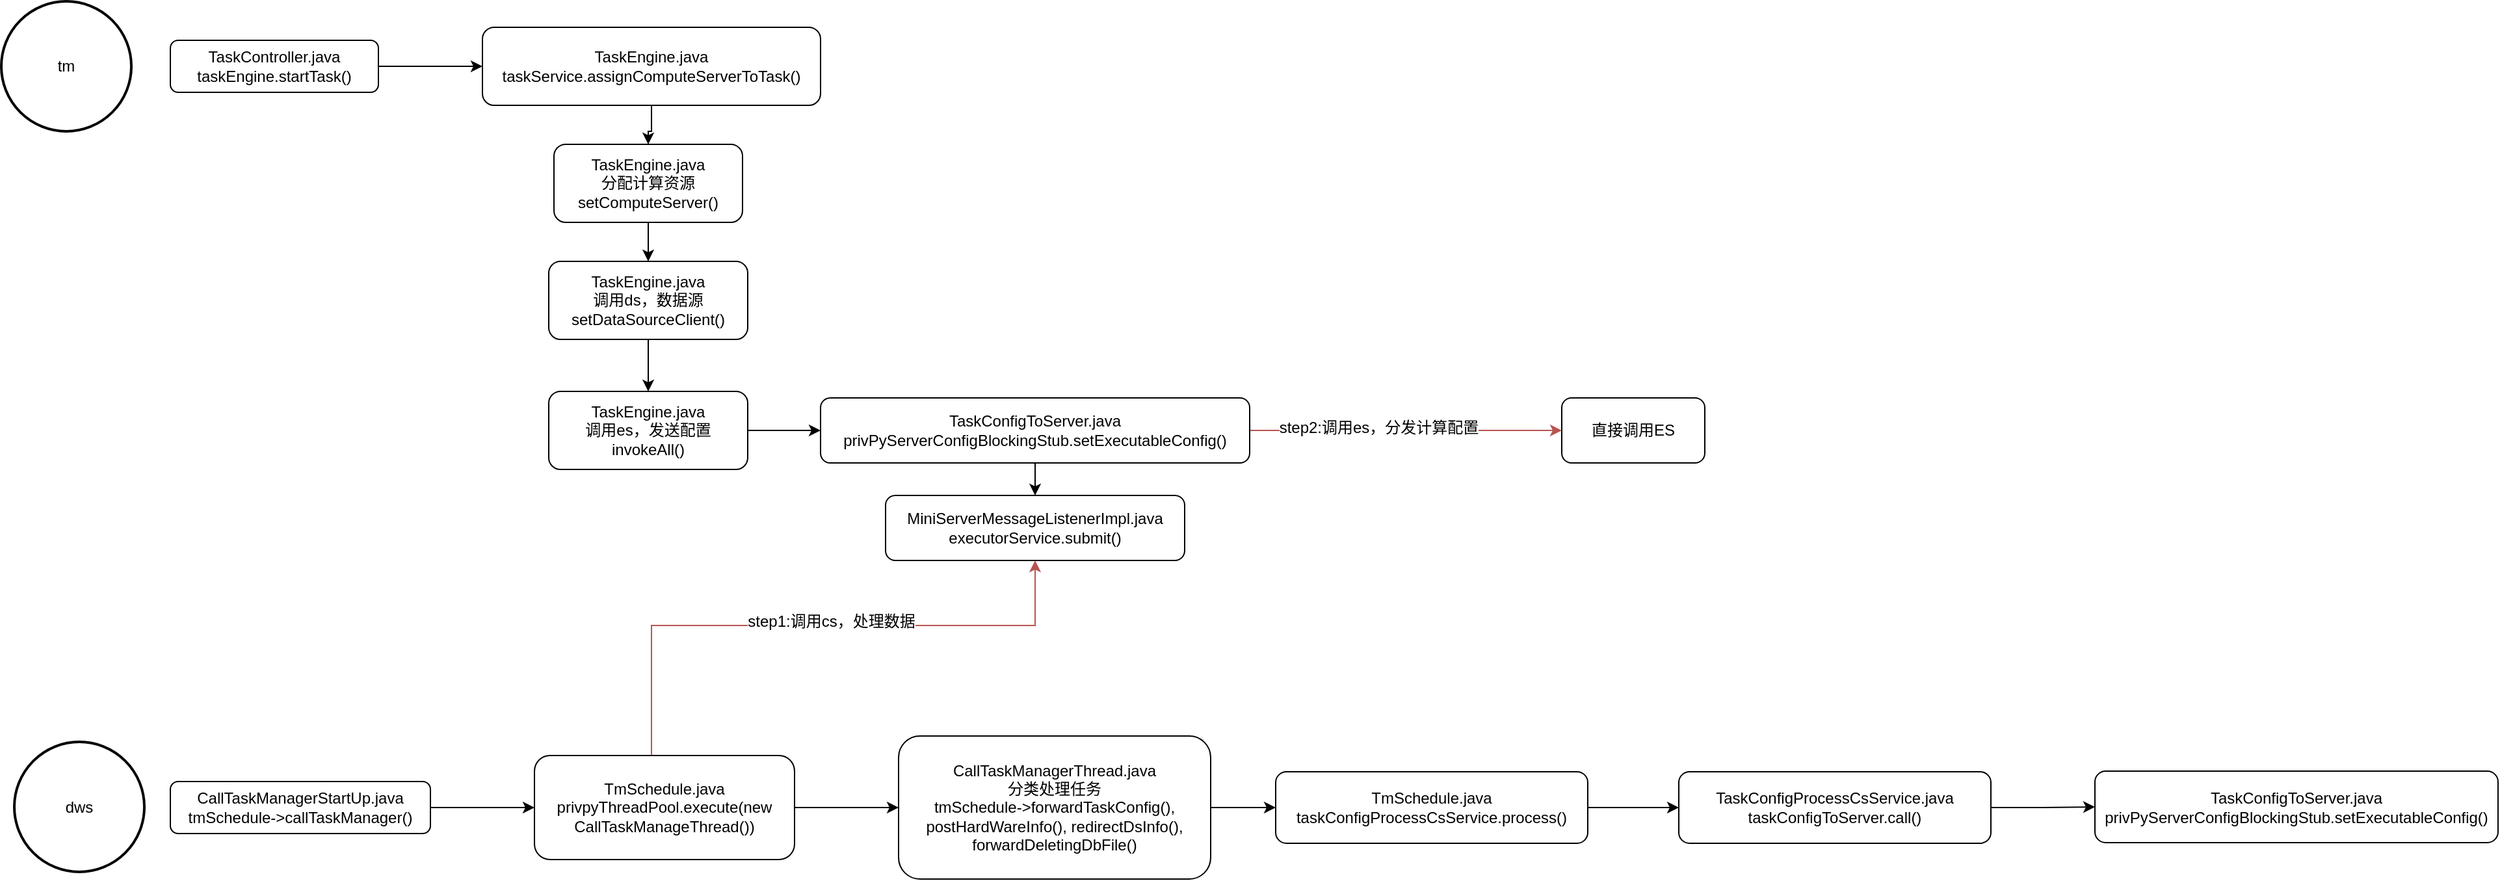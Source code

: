 <mxfile version="10.6.0" type="github"><diagram id="HDNSzWFiPuNTE2tD3qaE" name="Page-1"><mxGraphModel dx="1985" dy="1918" grid="1" gridSize="10" guides="1" tooltips="1" connect="1" arrows="1" fold="1" page="1" pageScale="1" pageWidth="827" pageHeight="1169" math="0" shadow="0"><root><mxCell id="0"/><mxCell id="1" parent="0"/><mxCell id="Hl4cMmxHVnRpiD7uMnPR-3" value="" style="edgeStyle=orthogonalEdgeStyle;rounded=0;orthogonalLoop=1;jettySize=auto;html=1;" parent="1" source="Hl4cMmxHVnRpiD7uMnPR-1" target="Hl4cMmxHVnRpiD7uMnPR-2" edge="1"><mxGeometry relative="1" as="geometry"/></mxCell><mxCell id="Hl4cMmxHVnRpiD7uMnPR-1" value="CallTaskManagerStartUp.java&lt;br&gt;tmSchedule-&amp;gt;callTaskManager()&lt;br&gt;" style="shape=ext;rounded=1;html=1;whiteSpace=wrap;" parent="1" vertex="1"><mxGeometry x="130" y="230" width="200" height="40" as="geometry"/></mxCell><mxCell id="Hl4cMmxHVnRpiD7uMnPR-5" value="" style="edgeStyle=orthogonalEdgeStyle;rounded=0;orthogonalLoop=1;jettySize=auto;html=1;" parent="1" source="Hl4cMmxHVnRpiD7uMnPR-2" target="Hl4cMmxHVnRpiD7uMnPR-4" edge="1"><mxGeometry relative="1" as="geometry"/></mxCell><mxCell id="7LRHwIfBWddxlPQgKasg-27" value="" style="edgeStyle=orthogonalEdgeStyle;rounded=0;orthogonalLoop=1;jettySize=auto;html=1;entryX=0.5;entryY=1;entryDx=0;entryDy=0;fillColor=#f8cecc;strokeColor=#b85450;" edge="1" parent="1" source="Hl4cMmxHVnRpiD7uMnPR-2" target="7LRHwIfBWddxlPQgKasg-24"><mxGeometry relative="1" as="geometry"><mxPoint x="510" y="130" as="targetPoint"/><Array as="points"><mxPoint x="500" y="110"/><mxPoint x="795" y="110"/></Array></mxGeometry></mxCell><mxCell id="7LRHwIfBWddxlPQgKasg-34" value="step1:调用cs，处理数据" style="text;html=1;resizable=0;points=[];align=center;verticalAlign=middle;labelBackgroundColor=#ffffff;" vertex="1" connectable="0" parent="7LRHwIfBWddxlPQgKasg-27"><mxGeometry x="0.07" y="3" relative="1" as="geometry"><mxPoint as="offset"/></mxGeometry></mxCell><mxCell id="Hl4cMmxHVnRpiD7uMnPR-2" value="TmSchedule.java&lt;br&gt;privpyThreadPool.execute(new CallTaskManageThread())&lt;br&gt;" style="shape=ext;rounded=1;html=1;whiteSpace=wrap;" parent="1" vertex="1"><mxGeometry x="410" y="210" width="200" height="80" as="geometry"/></mxCell><mxCell id="7LRHwIfBWddxlPQgKasg-2" value="" style="edgeStyle=orthogonalEdgeStyle;rounded=0;orthogonalLoop=1;jettySize=auto;html=1;" edge="1" parent="1" source="Hl4cMmxHVnRpiD7uMnPR-4" target="7LRHwIfBWddxlPQgKasg-1"><mxGeometry relative="1" as="geometry"/></mxCell><mxCell id="Hl4cMmxHVnRpiD7uMnPR-4" value="CallTaskManagerThread.java&lt;br&gt;分类处理任务&lt;br&gt;tmSchedule-&amp;gt;forwardTaskConfig(), postHardWareInfo(), redirectDsInfo(), forwardDeletingDbFile()&lt;br&gt;" style="shape=ext;rounded=1;html=1;whiteSpace=wrap;" parent="1" vertex="1"><mxGeometry x="690" y="195" width="240" height="110" as="geometry"/></mxCell><mxCell id="7LRHwIfBWddxlPQgKasg-4" value="" style="edgeStyle=orthogonalEdgeStyle;rounded=0;orthogonalLoop=1;jettySize=auto;html=1;" edge="1" parent="1" source="7LRHwIfBWddxlPQgKasg-1" target="7LRHwIfBWddxlPQgKasg-3"><mxGeometry relative="1" as="geometry"/></mxCell><mxCell id="7LRHwIfBWddxlPQgKasg-1" value="TmSchedule.java&lt;br&gt;taskConfigProcessCsService.process()&lt;br&gt;" style="shape=ext;rounded=1;html=1;whiteSpace=wrap;" vertex="1" parent="1"><mxGeometry x="980" y="222.5" width="240" height="55" as="geometry"/></mxCell><mxCell id="7LRHwIfBWddxlPQgKasg-6" value="" style="edgeStyle=orthogonalEdgeStyle;rounded=0;orthogonalLoop=1;jettySize=auto;html=1;" edge="1" parent="1" source="7LRHwIfBWddxlPQgKasg-3" target="7LRHwIfBWddxlPQgKasg-5"><mxGeometry relative="1" as="geometry"/></mxCell><mxCell id="7LRHwIfBWddxlPQgKasg-3" value="TaskConfigProcessCsService.java&lt;br&gt;taskConfigToServer.call()&lt;br&gt;" style="shape=ext;rounded=1;html=1;whiteSpace=wrap;" vertex="1" parent="1"><mxGeometry x="1290" y="222.5" width="240" height="55" as="geometry"/></mxCell><mxCell id="7LRHwIfBWddxlPQgKasg-5" value="TaskConfigToServer.java&lt;br&gt;privPyServerConfigBlockingStub.setExecutableConfig()&lt;br&gt;" style="shape=ext;rounded=1;html=1;whiteSpace=wrap;" vertex="1" parent="1"><mxGeometry x="1610" y="222" width="310" height="55" as="geometry"/></mxCell><mxCell id="7LRHwIfBWddxlPQgKasg-25" value="" style="edgeStyle=orthogonalEdgeStyle;rounded=0;orthogonalLoop=1;jettySize=auto;html=1;" edge="1" parent="1" source="7LRHwIfBWddxlPQgKasg-7" target="7LRHwIfBWddxlPQgKasg-24"><mxGeometry relative="1" as="geometry"/></mxCell><mxCell id="7LRHwIfBWddxlPQgKasg-33" value="" style="edgeStyle=orthogonalEdgeStyle;rounded=0;orthogonalLoop=1;jettySize=auto;html=1;fillColor=#f8cecc;strokeColor=#b85450;" edge="1" parent="1" source="7LRHwIfBWddxlPQgKasg-7" target="7LRHwIfBWddxlPQgKasg-32"><mxGeometry relative="1" as="geometry"/></mxCell><mxCell id="7LRHwIfBWddxlPQgKasg-35" value="step2:调用es，分发计算配置" style="text;html=1;resizable=0;points=[];align=center;verticalAlign=middle;labelBackgroundColor=#ffffff;" vertex="1" connectable="0" parent="7LRHwIfBWddxlPQgKasg-33"><mxGeometry x="-0.176" y="2" relative="1" as="geometry"><mxPoint as="offset"/></mxGeometry></mxCell><mxCell id="7LRHwIfBWddxlPQgKasg-7" value="TaskConfigToServer.java&lt;br&gt;privPyServerConfigBlockingStub.setExecutableConfig()&lt;br&gt;" style="shape=ext;rounded=1;html=1;whiteSpace=wrap;" vertex="1" parent="1"><mxGeometry x="630" y="-65" width="330" height="50" as="geometry"/></mxCell><mxCell id="7LRHwIfBWddxlPQgKasg-32" value="直接调用ES" style="shape=ext;rounded=1;html=1;whiteSpace=wrap;" vertex="1" parent="1"><mxGeometry x="1200" y="-65" width="110" height="50" as="geometry"/></mxCell><mxCell id="7LRHwIfBWddxlPQgKasg-24" value="MiniServerMessageListenerImpl.java&lt;br&gt;executorService.submit()&lt;br&gt;" style="shape=ext;rounded=1;html=1;whiteSpace=wrap;" vertex="1" parent="1"><mxGeometry x="680" y="10" width="230" height="50" as="geometry"/></mxCell><mxCell id="7LRHwIfBWddxlPQgKasg-8" value="dws" style="strokeWidth=2;html=1;shape=mxgraph.flowchart.start_2;whiteSpace=wrap;" vertex="1" parent="1"><mxGeometry x="10" y="199.5" width="100" height="100" as="geometry"/></mxCell><mxCell id="7LRHwIfBWddxlPQgKasg-9" value="tm" style="strokeWidth=2;html=1;shape=mxgraph.flowchart.start_2;whiteSpace=wrap;" vertex="1" parent="1"><mxGeometry y="-370" width="100" height="100" as="geometry"/></mxCell><mxCell id="7LRHwIfBWddxlPQgKasg-12" value="" style="edgeStyle=orthogonalEdgeStyle;rounded=0;orthogonalLoop=1;jettySize=auto;html=1;" edge="1" parent="1" source="7LRHwIfBWddxlPQgKasg-10" target="7LRHwIfBWddxlPQgKasg-11"><mxGeometry relative="1" as="geometry"/></mxCell><mxCell id="7LRHwIfBWddxlPQgKasg-10" value="TaskController.java&lt;br&gt;taskEngine.startTask()&lt;br&gt;" style="shape=ext;rounded=1;html=1;whiteSpace=wrap;" vertex="1" parent="1"><mxGeometry x="130" y="-340" width="160" height="40" as="geometry"/></mxCell><mxCell id="7LRHwIfBWddxlPQgKasg-15" value="" style="edgeStyle=orthogonalEdgeStyle;rounded=0;orthogonalLoop=1;jettySize=auto;html=1;" edge="1" parent="1" source="7LRHwIfBWddxlPQgKasg-11" target="7LRHwIfBWddxlPQgKasg-14"><mxGeometry relative="1" as="geometry"/></mxCell><mxCell id="7LRHwIfBWddxlPQgKasg-11" value="TaskEngine.java&lt;br&gt;taskService.assignComputeServerToTask()&lt;br&gt;" style="shape=ext;rounded=1;html=1;whiteSpace=wrap;" vertex="1" parent="1"><mxGeometry x="370" y="-350" width="260" height="60" as="geometry"/></mxCell><mxCell id="7LRHwIfBWddxlPQgKasg-18" value="" style="edgeStyle=orthogonalEdgeStyle;rounded=0;orthogonalLoop=1;jettySize=auto;html=1;" edge="1" parent="1" source="7LRHwIfBWddxlPQgKasg-14" target="7LRHwIfBWddxlPQgKasg-17"><mxGeometry relative="1" as="geometry"/></mxCell><mxCell id="7LRHwIfBWddxlPQgKasg-14" value="TaskEngine.java&lt;br&gt;分配计算资源&lt;br&gt;setComputeServer()&lt;br&gt;" style="shape=ext;rounded=1;html=1;whiteSpace=wrap;" vertex="1" parent="1"><mxGeometry x="425" y="-260" width="145" height="60" as="geometry"/></mxCell><mxCell id="7LRHwIfBWddxlPQgKasg-20" value="" style="edgeStyle=orthogonalEdgeStyle;rounded=0;orthogonalLoop=1;jettySize=auto;html=1;" edge="1" parent="1" source="7LRHwIfBWddxlPQgKasg-17" target="7LRHwIfBWddxlPQgKasg-19"><mxGeometry relative="1" as="geometry"/></mxCell><mxCell id="7LRHwIfBWddxlPQgKasg-17" value="TaskEngine.java&lt;br&gt;调用ds，数据源&lt;br&gt;setDataSourceClient()&lt;br&gt;" style="shape=ext;rounded=1;html=1;whiteSpace=wrap;" vertex="1" parent="1"><mxGeometry x="421" y="-170" width="153" height="60" as="geometry"/></mxCell><mxCell id="7LRHwIfBWddxlPQgKasg-23" value="" style="edgeStyle=orthogonalEdgeStyle;rounded=0;orthogonalLoop=1;jettySize=auto;html=1;" edge="1" parent="1" source="7LRHwIfBWddxlPQgKasg-19" target="7LRHwIfBWddxlPQgKasg-7"><mxGeometry relative="1" as="geometry"/></mxCell><mxCell id="7LRHwIfBWddxlPQgKasg-19" value="TaskEngine.java&lt;br&gt;调用es，发送配置&lt;br&gt;invokeAll()&lt;br&gt;" style="shape=ext;rounded=1;html=1;whiteSpace=wrap;" vertex="1" parent="1"><mxGeometry x="421" y="-70" width="153" height="60" as="geometry"/></mxCell></root></mxGraphModel></diagram></mxfile>